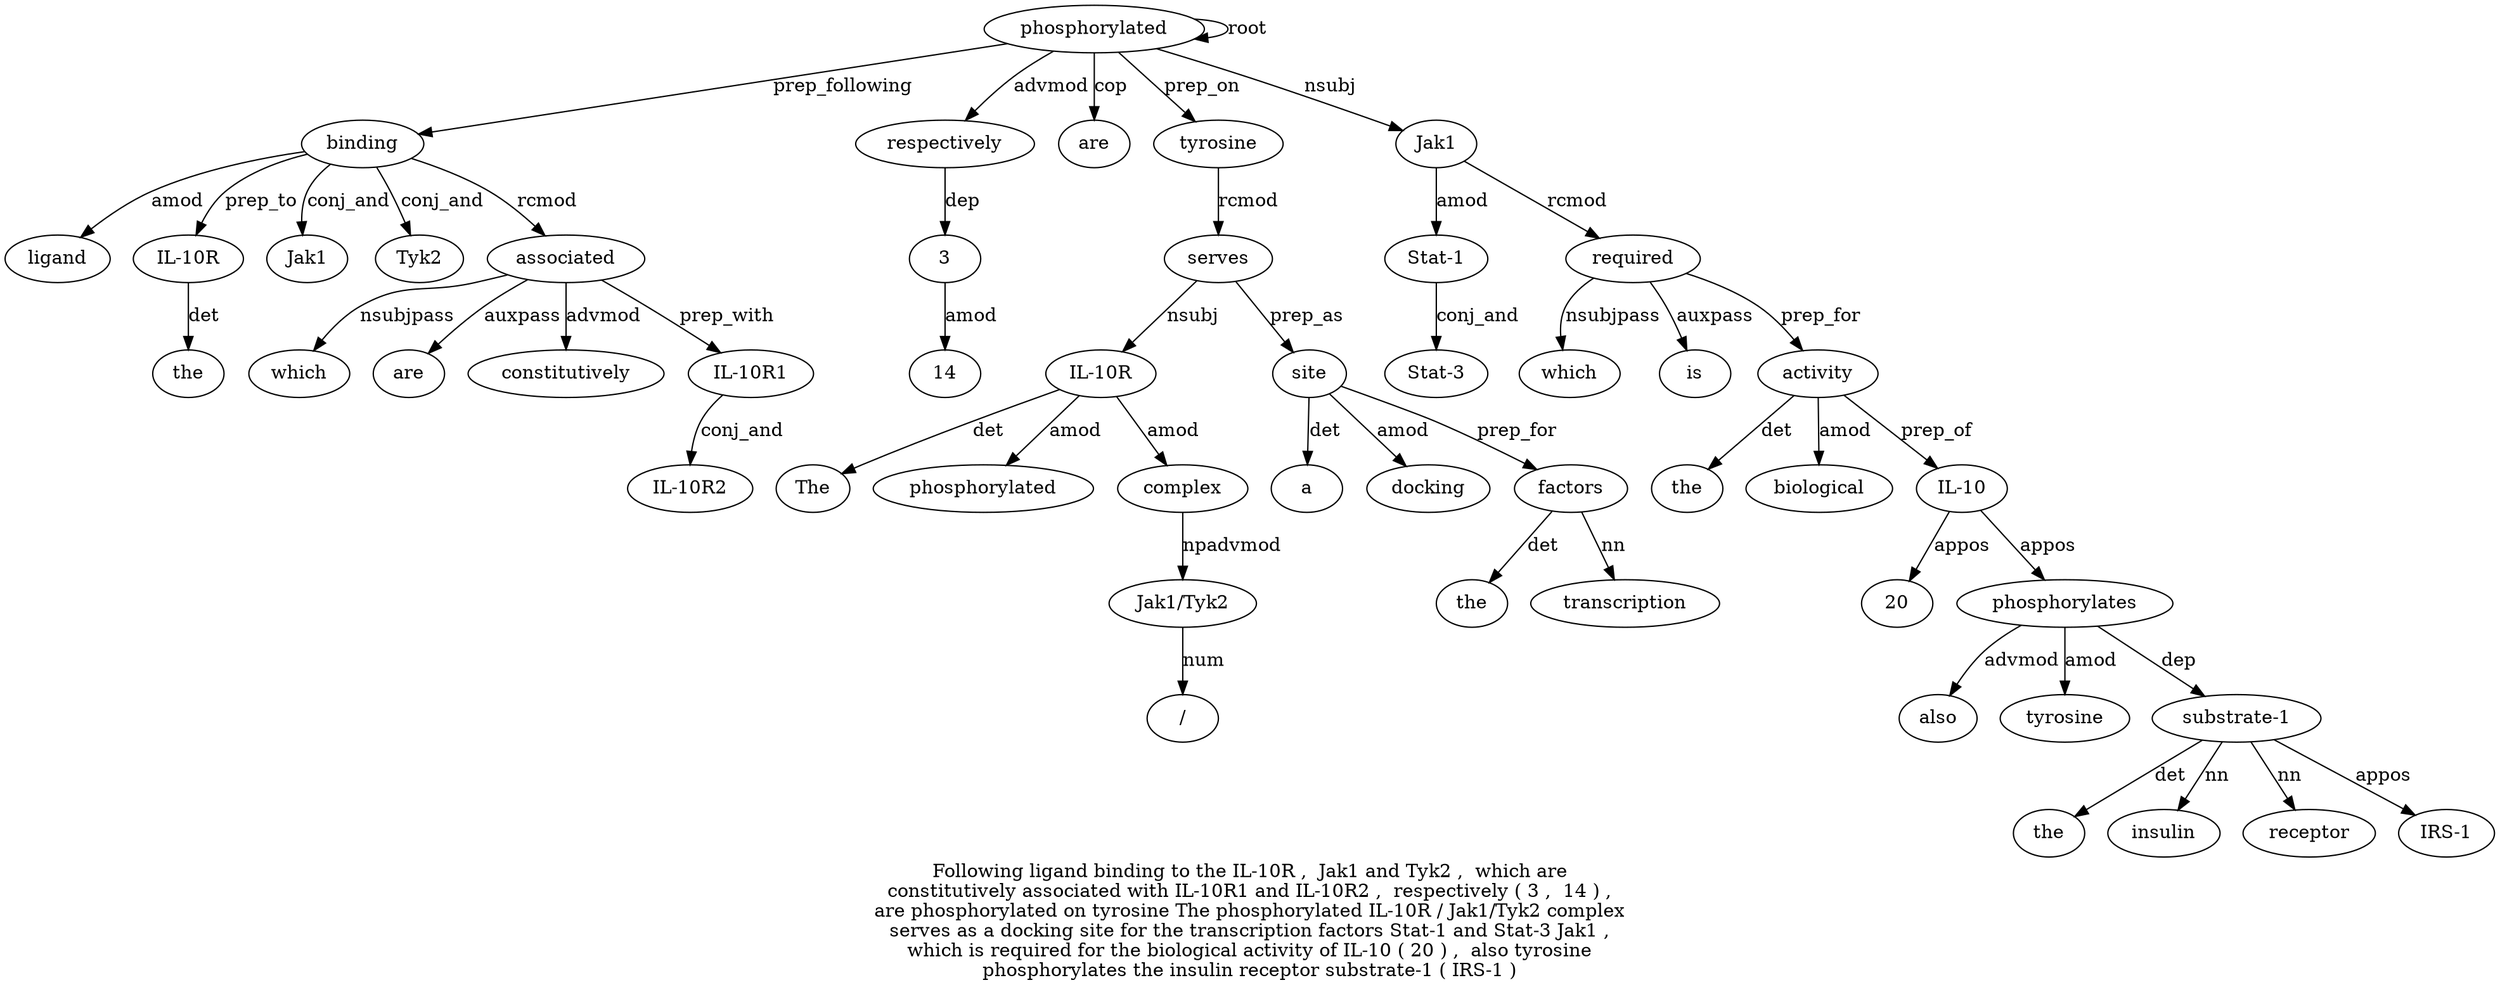 digraph "Following ligand binding to the IL-10R ,  Jak1 and Tyk2 ,  which are constitutively associated with IL-10R1 and IL-10R2 ,  respectively ( 3 ,  14 ) ,  are phosphorylated on tyrosine The phosphorylated IL-10R / Jak1/Tyk2 complex serves as a docking site for the transcription factors Stat-1 and Stat-3 Jak1 ,  which is required for the biological activity of IL-10 ( 20 ) ,  also tyrosine phosphorylates the insulin receptor substrate-1 ( IRS-1 )" {
label="Following ligand binding to the IL-10R ,  Jak1 and Tyk2 ,  which are
constitutively associated with IL-10R1 and IL-10R2 ,  respectively ( 3 ,  14 ) ,
are phosphorylated on tyrosine The phosphorylated IL-10R / Jak1/Tyk2 complex
serves as a docking site for the transcription factors Stat-1 and Stat-3 Jak1 ,
which is required for the biological activity of IL-10 ( 20 ) ,  also tyrosine
phosphorylates the insulin receptor substrate-1 ( IRS-1 )";
binding3 [style=filled, fillcolor=white, label=binding];
ligand2 [style=filled, fillcolor=white, label=ligand];
binding3 -> ligand2  [label=amod];
phosphorylated29 [style=filled, fillcolor=white, label=phosphorylated];
phosphorylated29 -> binding3  [label=prep_following];
"IL-10R6" [style=filled, fillcolor=white, label="IL-10R"];
the5 [style=filled, fillcolor=white, label=the];
"IL-10R6" -> the5  [label=det];
binding3 -> "IL-10R6"  [label=prep_to];
Jak18 [style=filled, fillcolor=white, label=Jak1];
binding3 -> Jak18  [label=conj_and];
Tyk210 [style=filled, fillcolor=white, label=Tyk2];
binding3 -> Tyk210  [label=conj_and];
associated15 [style=filled, fillcolor=white, label=associated];
which12 [style=filled, fillcolor=white, label=which];
associated15 -> which12  [label=nsubjpass];
are13 [style=filled, fillcolor=white, label=are];
associated15 -> are13  [label=auxpass];
constitutively14 [style=filled, fillcolor=white, label=constitutively];
associated15 -> constitutively14  [label=advmod];
binding3 -> associated15  [label=rcmod];
"IL-10R17" [style=filled, fillcolor=white, label="IL-10R1"];
associated15 -> "IL-10R17"  [label=prep_with];
"IL-10R29" [style=filled, fillcolor=white, label="IL-10R2"];
"IL-10R17" -> "IL-10R29"  [label=conj_and];
respectively21 [style=filled, fillcolor=white, label=respectively];
phosphorylated29 -> respectively21  [label=advmod];
32 [style=filled, fillcolor=white, label=3];
respectively21 -> 32  [label=dep];
1425 [style=filled, fillcolor=white, label=14];
32 -> 1425  [label=amod];
are28 [style=filled, fillcolor=white, label=are];
phosphorylated29 -> are28  [label=cop];
phosphorylated29 -> phosphorylated29  [label=root];
tyrosine31 [style=filled, fillcolor=white, label=tyrosine];
phosphorylated29 -> tyrosine31  [label=prep_on];
"IL-10R34" [style=filled, fillcolor=white, label="IL-10R"];
The32 [style=filled, fillcolor=white, label=The];
"IL-10R34" -> The32  [label=det];
phosphorylated33 [style=filled, fillcolor=white, label=phosphorylated];
"IL-10R34" -> phosphorylated33  [label=amod];
serves38 [style=filled, fillcolor=white, label=serves];
serves38 -> "IL-10R34"  [label=nsubj];
"Jak1/Tyk236" [style=filled, fillcolor=white, label="Jak1/Tyk2"];
"/35" [style=filled, fillcolor=white, label="/"];
"Jak1/Tyk236" -> "/35"  [label=num];
complex37 [style=filled, fillcolor=white, label=complex];
complex37 -> "Jak1/Tyk236"  [label=npadvmod];
"IL-10R34" -> complex37  [label=amod];
tyrosine31 -> serves38  [label=rcmod];
site42 [style=filled, fillcolor=white, label=site];
a40 [style=filled, fillcolor=white, label=a];
site42 -> a40  [label=det];
docking41 [style=filled, fillcolor=white, label=docking];
site42 -> docking41  [label=amod];
serves38 -> site42  [label=prep_as];
factors46 [style=filled, fillcolor=white, label=factors];
the44 [style=filled, fillcolor=white, label=the];
factors46 -> the44  [label=det];
transcription45 [style=filled, fillcolor=white, label=transcription];
factors46 -> transcription45  [label=nn];
site42 -> factors46  [label=prep_for];
Jak150 [style=filled, fillcolor=white, label=Jak1];
"Stat-147" [style=filled, fillcolor=white, label="Stat-1"];
Jak150 -> "Stat-147"  [label=amod];
"Stat-349" [style=filled, fillcolor=white, label="Stat-3"];
"Stat-147" -> "Stat-349"  [label=conj_and];
phosphorylated29 -> Jak150  [label=nsubj];
required54 [style=filled, fillcolor=white, label=required];
which52 [style=filled, fillcolor=white, label=which];
required54 -> which52  [label=nsubjpass];
is53 [style=filled, fillcolor=white, label=is];
required54 -> is53  [label=auxpass];
Jak150 -> required54  [label=rcmod];
activity58 [style=filled, fillcolor=white, label=activity];
the56 [style=filled, fillcolor=white, label=the];
activity58 -> the56  [label=det];
biological57 [style=filled, fillcolor=white, label=biological];
activity58 -> biological57  [label=amod];
required54 -> activity58  [label=prep_for];
"IL-106" [style=filled, fillcolor=white, label="IL-10"];
activity58 -> "IL-106"  [label=prep_of];
206 [style=filled, fillcolor=white, label=20];
"IL-106" -> 206  [label=appos];
phosphorylates67 [style=filled, fillcolor=white, label=phosphorylates];
also65 [style=filled, fillcolor=white, label=also];
phosphorylates67 -> also65  [label=advmod];
tyrosine66 [style=filled, fillcolor=white, label=tyrosine];
phosphorylates67 -> tyrosine66  [label=amod];
"IL-106" -> phosphorylates67  [label=appos];
"substrate-17" [style=filled, fillcolor=white, label="substrate-1"];
the68 [style=filled, fillcolor=white, label=the];
"substrate-17" -> the68  [label=det];
insulin69 [style=filled, fillcolor=white, label=insulin];
"substrate-17" -> insulin69  [label=nn];
receptor70 [style=filled, fillcolor=white, label=receptor];
"substrate-17" -> receptor70  [label=nn];
phosphorylates67 -> "substrate-17"  [label=dep];
"IRS-173" [style=filled, fillcolor=white, label="IRS-1"];
"substrate-17" -> "IRS-173"  [label=appos];
}
